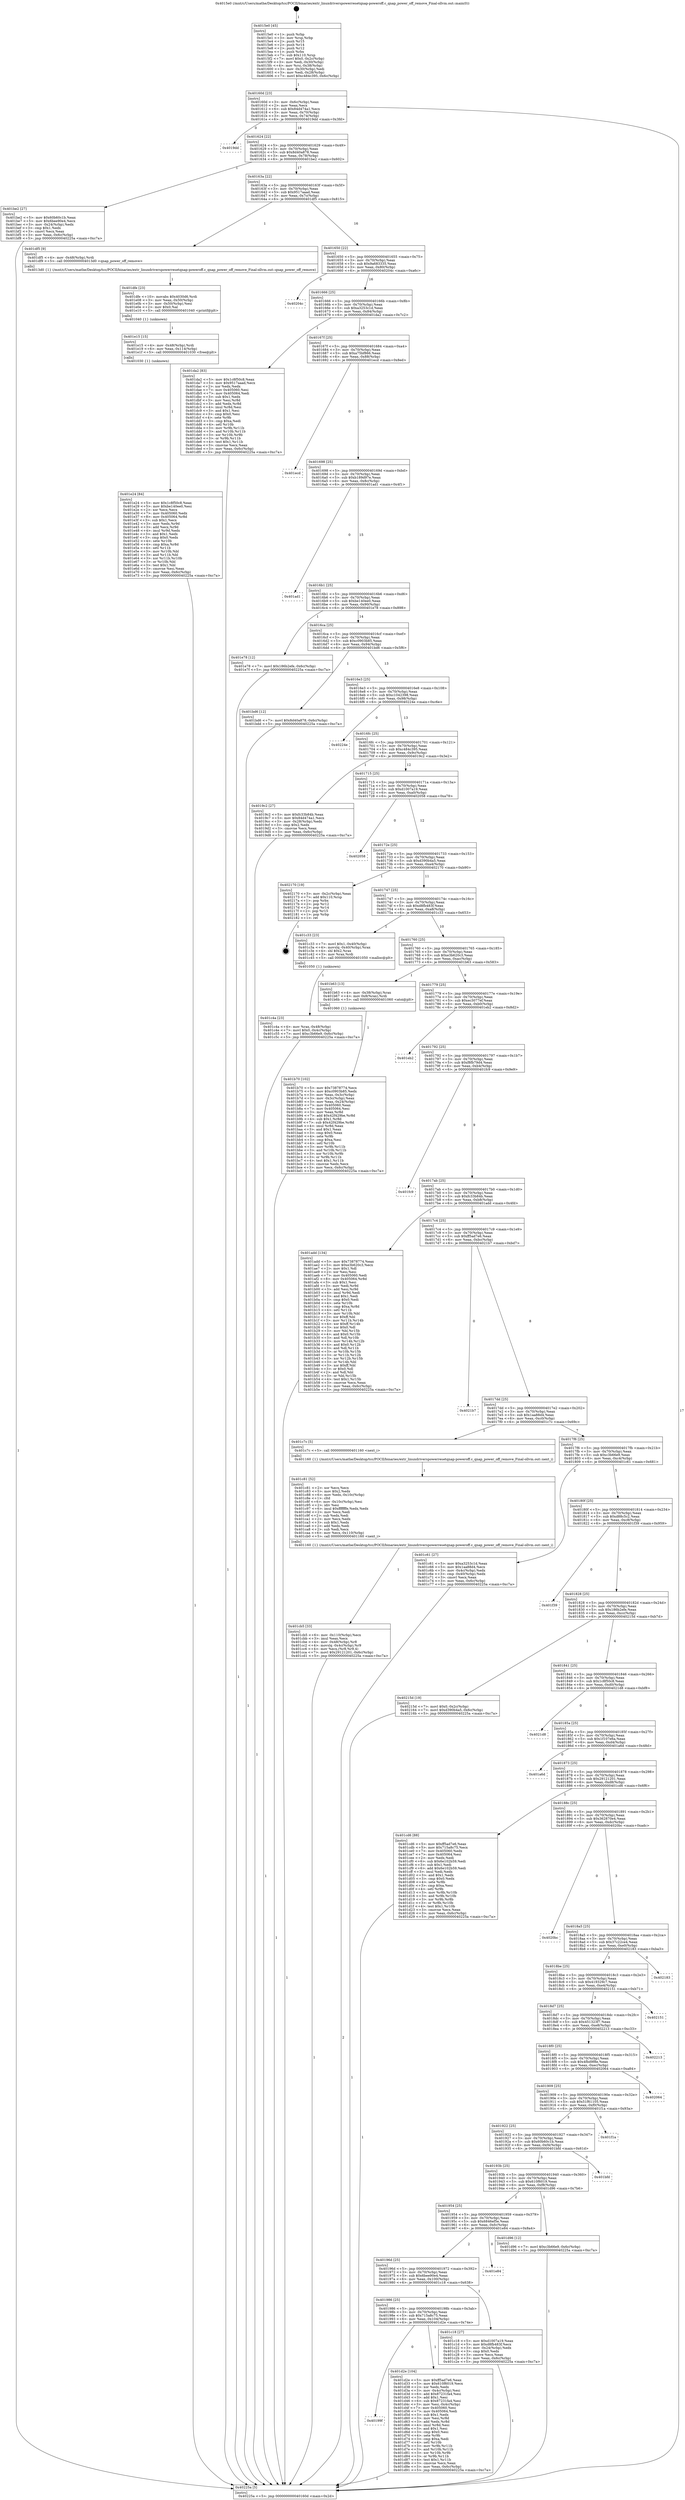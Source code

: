 digraph "0x4015e0" {
  label = "0x4015e0 (/mnt/c/Users/mathe/Desktop/tcc/POCII/binaries/extr_linuxdriverspowerresetqnap-poweroff.c_qnap_power_off_remove_Final-ollvm.out::main(0))"
  labelloc = "t"
  node[shape=record]

  Entry [label="",width=0.3,height=0.3,shape=circle,fillcolor=black,style=filled]
  "0x40160d" [label="{
     0x40160d [23]\l
     | [instrs]\l
     &nbsp;&nbsp;0x40160d \<+3\>: mov -0x6c(%rbp),%eax\l
     &nbsp;&nbsp;0x401610 \<+2\>: mov %eax,%ecx\l
     &nbsp;&nbsp;0x401612 \<+6\>: sub $0x84d474a1,%ecx\l
     &nbsp;&nbsp;0x401618 \<+3\>: mov %eax,-0x70(%rbp)\l
     &nbsp;&nbsp;0x40161b \<+3\>: mov %ecx,-0x74(%rbp)\l
     &nbsp;&nbsp;0x40161e \<+6\>: je 00000000004019dd \<main+0x3fd\>\l
  }"]
  "0x4019dd" [label="{
     0x4019dd\l
  }", style=dashed]
  "0x401624" [label="{
     0x401624 [22]\l
     | [instrs]\l
     &nbsp;&nbsp;0x401624 \<+5\>: jmp 0000000000401629 \<main+0x49\>\l
     &nbsp;&nbsp;0x401629 \<+3\>: mov -0x70(%rbp),%eax\l
     &nbsp;&nbsp;0x40162c \<+5\>: sub $0x8d40a878,%eax\l
     &nbsp;&nbsp;0x401631 \<+3\>: mov %eax,-0x78(%rbp)\l
     &nbsp;&nbsp;0x401634 \<+6\>: je 0000000000401be2 \<main+0x602\>\l
  }"]
  Exit [label="",width=0.3,height=0.3,shape=circle,fillcolor=black,style=filled,peripheries=2]
  "0x401be2" [label="{
     0x401be2 [27]\l
     | [instrs]\l
     &nbsp;&nbsp;0x401be2 \<+5\>: mov $0x60b60c1b,%eax\l
     &nbsp;&nbsp;0x401be7 \<+5\>: mov $0x6bee90e4,%ecx\l
     &nbsp;&nbsp;0x401bec \<+3\>: mov -0x24(%rbp),%edx\l
     &nbsp;&nbsp;0x401bef \<+3\>: cmp $0x1,%edx\l
     &nbsp;&nbsp;0x401bf2 \<+3\>: cmovl %ecx,%eax\l
     &nbsp;&nbsp;0x401bf5 \<+3\>: mov %eax,-0x6c(%rbp)\l
     &nbsp;&nbsp;0x401bf8 \<+5\>: jmp 000000000040225a \<main+0xc7a\>\l
  }"]
  "0x40163a" [label="{
     0x40163a [22]\l
     | [instrs]\l
     &nbsp;&nbsp;0x40163a \<+5\>: jmp 000000000040163f \<main+0x5f\>\l
     &nbsp;&nbsp;0x40163f \<+3\>: mov -0x70(%rbp),%eax\l
     &nbsp;&nbsp;0x401642 \<+5\>: sub $0x9517aaad,%eax\l
     &nbsp;&nbsp;0x401647 \<+3\>: mov %eax,-0x7c(%rbp)\l
     &nbsp;&nbsp;0x40164a \<+6\>: je 0000000000401df5 \<main+0x815\>\l
  }"]
  "0x401e24" [label="{
     0x401e24 [84]\l
     | [instrs]\l
     &nbsp;&nbsp;0x401e24 \<+5\>: mov $0x1c8f50c8,%eax\l
     &nbsp;&nbsp;0x401e29 \<+5\>: mov $0xbe140ee0,%esi\l
     &nbsp;&nbsp;0x401e2e \<+2\>: xor %ecx,%ecx\l
     &nbsp;&nbsp;0x401e30 \<+7\>: mov 0x405060,%edx\l
     &nbsp;&nbsp;0x401e37 \<+8\>: mov 0x405064,%r8d\l
     &nbsp;&nbsp;0x401e3f \<+3\>: sub $0x1,%ecx\l
     &nbsp;&nbsp;0x401e42 \<+3\>: mov %edx,%r9d\l
     &nbsp;&nbsp;0x401e45 \<+3\>: add %ecx,%r9d\l
     &nbsp;&nbsp;0x401e48 \<+4\>: imul %r9d,%edx\l
     &nbsp;&nbsp;0x401e4c \<+3\>: and $0x1,%edx\l
     &nbsp;&nbsp;0x401e4f \<+3\>: cmp $0x0,%edx\l
     &nbsp;&nbsp;0x401e52 \<+4\>: sete %r10b\l
     &nbsp;&nbsp;0x401e56 \<+4\>: cmp $0xa,%r8d\l
     &nbsp;&nbsp;0x401e5a \<+4\>: setl %r11b\l
     &nbsp;&nbsp;0x401e5e \<+3\>: mov %r10b,%bl\l
     &nbsp;&nbsp;0x401e61 \<+3\>: and %r11b,%bl\l
     &nbsp;&nbsp;0x401e64 \<+3\>: xor %r11b,%r10b\l
     &nbsp;&nbsp;0x401e67 \<+3\>: or %r10b,%bl\l
     &nbsp;&nbsp;0x401e6a \<+3\>: test $0x1,%bl\l
     &nbsp;&nbsp;0x401e6d \<+3\>: cmovne %esi,%eax\l
     &nbsp;&nbsp;0x401e70 \<+3\>: mov %eax,-0x6c(%rbp)\l
     &nbsp;&nbsp;0x401e73 \<+5\>: jmp 000000000040225a \<main+0xc7a\>\l
  }"]
  "0x401df5" [label="{
     0x401df5 [9]\l
     | [instrs]\l
     &nbsp;&nbsp;0x401df5 \<+4\>: mov -0x48(%rbp),%rdi\l
     &nbsp;&nbsp;0x401df9 \<+5\>: call 00000000004013d0 \<qnap_power_off_remove\>\l
     | [calls]\l
     &nbsp;&nbsp;0x4013d0 \{1\} (/mnt/c/Users/mathe/Desktop/tcc/POCII/binaries/extr_linuxdriverspowerresetqnap-poweroff.c_qnap_power_off_remove_Final-ollvm.out::qnap_power_off_remove)\l
  }"]
  "0x401650" [label="{
     0x401650 [22]\l
     | [instrs]\l
     &nbsp;&nbsp;0x401650 \<+5\>: jmp 0000000000401655 \<main+0x75\>\l
     &nbsp;&nbsp;0x401655 \<+3\>: mov -0x70(%rbp),%eax\l
     &nbsp;&nbsp;0x401658 \<+5\>: sub $0x9a683335,%eax\l
     &nbsp;&nbsp;0x40165d \<+3\>: mov %eax,-0x80(%rbp)\l
     &nbsp;&nbsp;0x401660 \<+6\>: je 000000000040204c \<main+0xa6c\>\l
  }"]
  "0x401e15" [label="{
     0x401e15 [15]\l
     | [instrs]\l
     &nbsp;&nbsp;0x401e15 \<+4\>: mov -0x48(%rbp),%rdi\l
     &nbsp;&nbsp;0x401e19 \<+6\>: mov %eax,-0x114(%rbp)\l
     &nbsp;&nbsp;0x401e1f \<+5\>: call 0000000000401030 \<free@plt\>\l
     | [calls]\l
     &nbsp;&nbsp;0x401030 \{1\} (unknown)\l
  }"]
  "0x40204c" [label="{
     0x40204c\l
  }", style=dashed]
  "0x401666" [label="{
     0x401666 [25]\l
     | [instrs]\l
     &nbsp;&nbsp;0x401666 \<+5\>: jmp 000000000040166b \<main+0x8b\>\l
     &nbsp;&nbsp;0x40166b \<+3\>: mov -0x70(%rbp),%eax\l
     &nbsp;&nbsp;0x40166e \<+5\>: sub $0xa3253c1d,%eax\l
     &nbsp;&nbsp;0x401673 \<+6\>: mov %eax,-0x84(%rbp)\l
     &nbsp;&nbsp;0x401679 \<+6\>: je 0000000000401da2 \<main+0x7c2\>\l
  }"]
  "0x401dfe" [label="{
     0x401dfe [23]\l
     | [instrs]\l
     &nbsp;&nbsp;0x401dfe \<+10\>: movabs $0x4030d6,%rdi\l
     &nbsp;&nbsp;0x401e08 \<+3\>: mov %eax,-0x50(%rbp)\l
     &nbsp;&nbsp;0x401e0b \<+3\>: mov -0x50(%rbp),%esi\l
     &nbsp;&nbsp;0x401e0e \<+2\>: mov $0x0,%al\l
     &nbsp;&nbsp;0x401e10 \<+5\>: call 0000000000401040 \<printf@plt\>\l
     | [calls]\l
     &nbsp;&nbsp;0x401040 \{1\} (unknown)\l
  }"]
  "0x401da2" [label="{
     0x401da2 [83]\l
     | [instrs]\l
     &nbsp;&nbsp;0x401da2 \<+5\>: mov $0x1c8f50c8,%eax\l
     &nbsp;&nbsp;0x401da7 \<+5\>: mov $0x9517aaad,%ecx\l
     &nbsp;&nbsp;0x401dac \<+2\>: xor %edx,%edx\l
     &nbsp;&nbsp;0x401dae \<+7\>: mov 0x405060,%esi\l
     &nbsp;&nbsp;0x401db5 \<+7\>: mov 0x405064,%edi\l
     &nbsp;&nbsp;0x401dbc \<+3\>: sub $0x1,%edx\l
     &nbsp;&nbsp;0x401dbf \<+3\>: mov %esi,%r8d\l
     &nbsp;&nbsp;0x401dc2 \<+3\>: add %edx,%r8d\l
     &nbsp;&nbsp;0x401dc5 \<+4\>: imul %r8d,%esi\l
     &nbsp;&nbsp;0x401dc9 \<+3\>: and $0x1,%esi\l
     &nbsp;&nbsp;0x401dcc \<+3\>: cmp $0x0,%esi\l
     &nbsp;&nbsp;0x401dcf \<+4\>: sete %r9b\l
     &nbsp;&nbsp;0x401dd3 \<+3\>: cmp $0xa,%edi\l
     &nbsp;&nbsp;0x401dd6 \<+4\>: setl %r10b\l
     &nbsp;&nbsp;0x401dda \<+3\>: mov %r9b,%r11b\l
     &nbsp;&nbsp;0x401ddd \<+3\>: and %r10b,%r11b\l
     &nbsp;&nbsp;0x401de0 \<+3\>: xor %r10b,%r9b\l
     &nbsp;&nbsp;0x401de3 \<+3\>: or %r9b,%r11b\l
     &nbsp;&nbsp;0x401de6 \<+4\>: test $0x1,%r11b\l
     &nbsp;&nbsp;0x401dea \<+3\>: cmovne %ecx,%eax\l
     &nbsp;&nbsp;0x401ded \<+3\>: mov %eax,-0x6c(%rbp)\l
     &nbsp;&nbsp;0x401df0 \<+5\>: jmp 000000000040225a \<main+0xc7a\>\l
  }"]
  "0x40167f" [label="{
     0x40167f [25]\l
     | [instrs]\l
     &nbsp;&nbsp;0x40167f \<+5\>: jmp 0000000000401684 \<main+0xa4\>\l
     &nbsp;&nbsp;0x401684 \<+3\>: mov -0x70(%rbp),%eax\l
     &nbsp;&nbsp;0x401687 \<+5\>: sub $0xa75bf866,%eax\l
     &nbsp;&nbsp;0x40168c \<+6\>: mov %eax,-0x88(%rbp)\l
     &nbsp;&nbsp;0x401692 \<+6\>: je 0000000000401ecd \<main+0x8ed\>\l
  }"]
  "0x40199f" [label="{
     0x40199f\l
  }", style=dashed]
  "0x401ecd" [label="{
     0x401ecd\l
  }", style=dashed]
  "0x401698" [label="{
     0x401698 [25]\l
     | [instrs]\l
     &nbsp;&nbsp;0x401698 \<+5\>: jmp 000000000040169d \<main+0xbd\>\l
     &nbsp;&nbsp;0x40169d \<+3\>: mov -0x70(%rbp),%eax\l
     &nbsp;&nbsp;0x4016a0 \<+5\>: sub $0xb189d97e,%eax\l
     &nbsp;&nbsp;0x4016a5 \<+6\>: mov %eax,-0x8c(%rbp)\l
     &nbsp;&nbsp;0x4016ab \<+6\>: je 0000000000401ad1 \<main+0x4f1\>\l
  }"]
  "0x401d2e" [label="{
     0x401d2e [104]\l
     | [instrs]\l
     &nbsp;&nbsp;0x401d2e \<+5\>: mov $0xff5ad7e6,%eax\l
     &nbsp;&nbsp;0x401d33 \<+5\>: mov $0x610f6019,%ecx\l
     &nbsp;&nbsp;0x401d38 \<+2\>: xor %edx,%edx\l
     &nbsp;&nbsp;0x401d3a \<+3\>: mov -0x4c(%rbp),%esi\l
     &nbsp;&nbsp;0x401d3d \<+6\>: add $0x87231fa4,%esi\l
     &nbsp;&nbsp;0x401d43 \<+3\>: add $0x1,%esi\l
     &nbsp;&nbsp;0x401d46 \<+6\>: sub $0x87231fa4,%esi\l
     &nbsp;&nbsp;0x401d4c \<+3\>: mov %esi,-0x4c(%rbp)\l
     &nbsp;&nbsp;0x401d4f \<+7\>: mov 0x405060,%esi\l
     &nbsp;&nbsp;0x401d56 \<+7\>: mov 0x405064,%edi\l
     &nbsp;&nbsp;0x401d5d \<+3\>: sub $0x1,%edx\l
     &nbsp;&nbsp;0x401d60 \<+3\>: mov %esi,%r8d\l
     &nbsp;&nbsp;0x401d63 \<+3\>: add %edx,%r8d\l
     &nbsp;&nbsp;0x401d66 \<+4\>: imul %r8d,%esi\l
     &nbsp;&nbsp;0x401d6a \<+3\>: and $0x1,%esi\l
     &nbsp;&nbsp;0x401d6d \<+3\>: cmp $0x0,%esi\l
     &nbsp;&nbsp;0x401d70 \<+4\>: sete %r9b\l
     &nbsp;&nbsp;0x401d74 \<+3\>: cmp $0xa,%edi\l
     &nbsp;&nbsp;0x401d77 \<+4\>: setl %r10b\l
     &nbsp;&nbsp;0x401d7b \<+3\>: mov %r9b,%r11b\l
     &nbsp;&nbsp;0x401d7e \<+3\>: and %r10b,%r11b\l
     &nbsp;&nbsp;0x401d81 \<+3\>: xor %r10b,%r9b\l
     &nbsp;&nbsp;0x401d84 \<+3\>: or %r9b,%r11b\l
     &nbsp;&nbsp;0x401d87 \<+4\>: test $0x1,%r11b\l
     &nbsp;&nbsp;0x401d8b \<+3\>: cmovne %ecx,%eax\l
     &nbsp;&nbsp;0x401d8e \<+3\>: mov %eax,-0x6c(%rbp)\l
     &nbsp;&nbsp;0x401d91 \<+5\>: jmp 000000000040225a \<main+0xc7a\>\l
  }"]
  "0x401ad1" [label="{
     0x401ad1\l
  }", style=dashed]
  "0x4016b1" [label="{
     0x4016b1 [25]\l
     | [instrs]\l
     &nbsp;&nbsp;0x4016b1 \<+5\>: jmp 00000000004016b6 \<main+0xd6\>\l
     &nbsp;&nbsp;0x4016b6 \<+3\>: mov -0x70(%rbp),%eax\l
     &nbsp;&nbsp;0x4016b9 \<+5\>: sub $0xbe140ee0,%eax\l
     &nbsp;&nbsp;0x4016be \<+6\>: mov %eax,-0x90(%rbp)\l
     &nbsp;&nbsp;0x4016c4 \<+6\>: je 0000000000401e78 \<main+0x898\>\l
  }"]
  "0x401cb5" [label="{
     0x401cb5 [33]\l
     | [instrs]\l
     &nbsp;&nbsp;0x401cb5 \<+6\>: mov -0x110(%rbp),%ecx\l
     &nbsp;&nbsp;0x401cbb \<+3\>: imul %eax,%ecx\l
     &nbsp;&nbsp;0x401cbe \<+4\>: mov -0x48(%rbp),%r8\l
     &nbsp;&nbsp;0x401cc2 \<+4\>: movslq -0x4c(%rbp),%r9\l
     &nbsp;&nbsp;0x401cc6 \<+4\>: mov %ecx,(%r8,%r9,4)\l
     &nbsp;&nbsp;0x401cca \<+7\>: movl $0x29121201,-0x6c(%rbp)\l
     &nbsp;&nbsp;0x401cd1 \<+5\>: jmp 000000000040225a \<main+0xc7a\>\l
  }"]
  "0x401e78" [label="{
     0x401e78 [12]\l
     | [instrs]\l
     &nbsp;&nbsp;0x401e78 \<+7\>: movl $0x186b2efe,-0x6c(%rbp)\l
     &nbsp;&nbsp;0x401e7f \<+5\>: jmp 000000000040225a \<main+0xc7a\>\l
  }"]
  "0x4016ca" [label="{
     0x4016ca [25]\l
     | [instrs]\l
     &nbsp;&nbsp;0x4016ca \<+5\>: jmp 00000000004016cf \<main+0xef\>\l
     &nbsp;&nbsp;0x4016cf \<+3\>: mov -0x70(%rbp),%eax\l
     &nbsp;&nbsp;0x4016d2 \<+5\>: sub $0xc0903b85,%eax\l
     &nbsp;&nbsp;0x4016d7 \<+6\>: mov %eax,-0x94(%rbp)\l
     &nbsp;&nbsp;0x4016dd \<+6\>: je 0000000000401bd6 \<main+0x5f6\>\l
  }"]
  "0x401c81" [label="{
     0x401c81 [52]\l
     | [instrs]\l
     &nbsp;&nbsp;0x401c81 \<+2\>: xor %ecx,%ecx\l
     &nbsp;&nbsp;0x401c83 \<+5\>: mov $0x2,%edx\l
     &nbsp;&nbsp;0x401c88 \<+6\>: mov %edx,-0x10c(%rbp)\l
     &nbsp;&nbsp;0x401c8e \<+1\>: cltd\l
     &nbsp;&nbsp;0x401c8f \<+6\>: mov -0x10c(%rbp),%esi\l
     &nbsp;&nbsp;0x401c95 \<+2\>: idiv %esi\l
     &nbsp;&nbsp;0x401c97 \<+6\>: imul $0xfffffffe,%edx,%edx\l
     &nbsp;&nbsp;0x401c9d \<+2\>: mov %ecx,%edi\l
     &nbsp;&nbsp;0x401c9f \<+2\>: sub %edx,%edi\l
     &nbsp;&nbsp;0x401ca1 \<+2\>: mov %ecx,%edx\l
     &nbsp;&nbsp;0x401ca3 \<+3\>: sub $0x1,%edx\l
     &nbsp;&nbsp;0x401ca6 \<+2\>: add %edx,%edi\l
     &nbsp;&nbsp;0x401ca8 \<+2\>: sub %edi,%ecx\l
     &nbsp;&nbsp;0x401caa \<+6\>: mov %ecx,-0x110(%rbp)\l
     &nbsp;&nbsp;0x401cb0 \<+5\>: call 0000000000401160 \<next_i\>\l
     | [calls]\l
     &nbsp;&nbsp;0x401160 \{1\} (/mnt/c/Users/mathe/Desktop/tcc/POCII/binaries/extr_linuxdriverspowerresetqnap-poweroff.c_qnap_power_off_remove_Final-ollvm.out::next_i)\l
  }"]
  "0x401bd6" [label="{
     0x401bd6 [12]\l
     | [instrs]\l
     &nbsp;&nbsp;0x401bd6 \<+7\>: movl $0x8d40a878,-0x6c(%rbp)\l
     &nbsp;&nbsp;0x401bdd \<+5\>: jmp 000000000040225a \<main+0xc7a\>\l
  }"]
  "0x4016e3" [label="{
     0x4016e3 [25]\l
     | [instrs]\l
     &nbsp;&nbsp;0x4016e3 \<+5\>: jmp 00000000004016e8 \<main+0x108\>\l
     &nbsp;&nbsp;0x4016e8 \<+3\>: mov -0x70(%rbp),%eax\l
     &nbsp;&nbsp;0x4016eb \<+5\>: sub $0xc1042398,%eax\l
     &nbsp;&nbsp;0x4016f0 \<+6\>: mov %eax,-0x98(%rbp)\l
     &nbsp;&nbsp;0x4016f6 \<+6\>: je 000000000040224e \<main+0xc6e\>\l
  }"]
  "0x401c4a" [label="{
     0x401c4a [23]\l
     | [instrs]\l
     &nbsp;&nbsp;0x401c4a \<+4\>: mov %rax,-0x48(%rbp)\l
     &nbsp;&nbsp;0x401c4e \<+7\>: movl $0x0,-0x4c(%rbp)\l
     &nbsp;&nbsp;0x401c55 \<+7\>: movl $0xc3b66e9,-0x6c(%rbp)\l
     &nbsp;&nbsp;0x401c5c \<+5\>: jmp 000000000040225a \<main+0xc7a\>\l
  }"]
  "0x40224e" [label="{
     0x40224e\l
  }", style=dashed]
  "0x4016fc" [label="{
     0x4016fc [25]\l
     | [instrs]\l
     &nbsp;&nbsp;0x4016fc \<+5\>: jmp 0000000000401701 \<main+0x121\>\l
     &nbsp;&nbsp;0x401701 \<+3\>: mov -0x70(%rbp),%eax\l
     &nbsp;&nbsp;0x401704 \<+5\>: sub $0xc484c395,%eax\l
     &nbsp;&nbsp;0x401709 \<+6\>: mov %eax,-0x9c(%rbp)\l
     &nbsp;&nbsp;0x40170f \<+6\>: je 00000000004019c2 \<main+0x3e2\>\l
  }"]
  "0x401986" [label="{
     0x401986 [25]\l
     | [instrs]\l
     &nbsp;&nbsp;0x401986 \<+5\>: jmp 000000000040198b \<main+0x3ab\>\l
     &nbsp;&nbsp;0x40198b \<+3\>: mov -0x70(%rbp),%eax\l
     &nbsp;&nbsp;0x40198e \<+5\>: sub $0x715a8c75,%eax\l
     &nbsp;&nbsp;0x401993 \<+6\>: mov %eax,-0x104(%rbp)\l
     &nbsp;&nbsp;0x401999 \<+6\>: je 0000000000401d2e \<main+0x74e\>\l
  }"]
  "0x4019c2" [label="{
     0x4019c2 [27]\l
     | [instrs]\l
     &nbsp;&nbsp;0x4019c2 \<+5\>: mov $0xfc33b84b,%eax\l
     &nbsp;&nbsp;0x4019c7 \<+5\>: mov $0x84d474a1,%ecx\l
     &nbsp;&nbsp;0x4019cc \<+3\>: mov -0x28(%rbp),%edx\l
     &nbsp;&nbsp;0x4019cf \<+3\>: cmp $0x2,%edx\l
     &nbsp;&nbsp;0x4019d2 \<+3\>: cmovne %ecx,%eax\l
     &nbsp;&nbsp;0x4019d5 \<+3\>: mov %eax,-0x6c(%rbp)\l
     &nbsp;&nbsp;0x4019d8 \<+5\>: jmp 000000000040225a \<main+0xc7a\>\l
  }"]
  "0x401715" [label="{
     0x401715 [25]\l
     | [instrs]\l
     &nbsp;&nbsp;0x401715 \<+5\>: jmp 000000000040171a \<main+0x13a\>\l
     &nbsp;&nbsp;0x40171a \<+3\>: mov -0x70(%rbp),%eax\l
     &nbsp;&nbsp;0x40171d \<+5\>: sub $0xd1007a19,%eax\l
     &nbsp;&nbsp;0x401722 \<+6\>: mov %eax,-0xa0(%rbp)\l
     &nbsp;&nbsp;0x401728 \<+6\>: je 0000000000402058 \<main+0xa78\>\l
  }"]
  "0x40225a" [label="{
     0x40225a [5]\l
     | [instrs]\l
     &nbsp;&nbsp;0x40225a \<+5\>: jmp 000000000040160d \<main+0x2d\>\l
  }"]
  "0x4015e0" [label="{
     0x4015e0 [45]\l
     | [instrs]\l
     &nbsp;&nbsp;0x4015e0 \<+1\>: push %rbp\l
     &nbsp;&nbsp;0x4015e1 \<+3\>: mov %rsp,%rbp\l
     &nbsp;&nbsp;0x4015e4 \<+2\>: push %r15\l
     &nbsp;&nbsp;0x4015e6 \<+2\>: push %r14\l
     &nbsp;&nbsp;0x4015e8 \<+2\>: push %r12\l
     &nbsp;&nbsp;0x4015ea \<+1\>: push %rbx\l
     &nbsp;&nbsp;0x4015eb \<+7\>: sub $0x110,%rsp\l
     &nbsp;&nbsp;0x4015f2 \<+7\>: movl $0x0,-0x2c(%rbp)\l
     &nbsp;&nbsp;0x4015f9 \<+3\>: mov %edi,-0x30(%rbp)\l
     &nbsp;&nbsp;0x4015fc \<+4\>: mov %rsi,-0x38(%rbp)\l
     &nbsp;&nbsp;0x401600 \<+3\>: mov -0x30(%rbp),%edi\l
     &nbsp;&nbsp;0x401603 \<+3\>: mov %edi,-0x28(%rbp)\l
     &nbsp;&nbsp;0x401606 \<+7\>: movl $0xc484c395,-0x6c(%rbp)\l
  }"]
  "0x401c18" [label="{
     0x401c18 [27]\l
     | [instrs]\l
     &nbsp;&nbsp;0x401c18 \<+5\>: mov $0xd1007a19,%eax\l
     &nbsp;&nbsp;0x401c1d \<+5\>: mov $0xd8fb483f,%ecx\l
     &nbsp;&nbsp;0x401c22 \<+3\>: mov -0x24(%rbp),%edx\l
     &nbsp;&nbsp;0x401c25 \<+3\>: cmp $0x0,%edx\l
     &nbsp;&nbsp;0x401c28 \<+3\>: cmove %ecx,%eax\l
     &nbsp;&nbsp;0x401c2b \<+3\>: mov %eax,-0x6c(%rbp)\l
     &nbsp;&nbsp;0x401c2e \<+5\>: jmp 000000000040225a \<main+0xc7a\>\l
  }"]
  "0x402058" [label="{
     0x402058\l
  }", style=dashed]
  "0x40172e" [label="{
     0x40172e [25]\l
     | [instrs]\l
     &nbsp;&nbsp;0x40172e \<+5\>: jmp 0000000000401733 \<main+0x153\>\l
     &nbsp;&nbsp;0x401733 \<+3\>: mov -0x70(%rbp),%eax\l
     &nbsp;&nbsp;0x401736 \<+5\>: sub $0xd390b4a5,%eax\l
     &nbsp;&nbsp;0x40173b \<+6\>: mov %eax,-0xa4(%rbp)\l
     &nbsp;&nbsp;0x401741 \<+6\>: je 0000000000402170 \<main+0xb90\>\l
  }"]
  "0x40196d" [label="{
     0x40196d [25]\l
     | [instrs]\l
     &nbsp;&nbsp;0x40196d \<+5\>: jmp 0000000000401972 \<main+0x392\>\l
     &nbsp;&nbsp;0x401972 \<+3\>: mov -0x70(%rbp),%eax\l
     &nbsp;&nbsp;0x401975 \<+5\>: sub $0x6bee90e4,%eax\l
     &nbsp;&nbsp;0x40197a \<+6\>: mov %eax,-0x100(%rbp)\l
     &nbsp;&nbsp;0x401980 \<+6\>: je 0000000000401c18 \<main+0x638\>\l
  }"]
  "0x402170" [label="{
     0x402170 [19]\l
     | [instrs]\l
     &nbsp;&nbsp;0x402170 \<+3\>: mov -0x2c(%rbp),%eax\l
     &nbsp;&nbsp;0x402173 \<+7\>: add $0x110,%rsp\l
     &nbsp;&nbsp;0x40217a \<+1\>: pop %rbx\l
     &nbsp;&nbsp;0x40217b \<+2\>: pop %r12\l
     &nbsp;&nbsp;0x40217d \<+2\>: pop %r14\l
     &nbsp;&nbsp;0x40217f \<+2\>: pop %r15\l
     &nbsp;&nbsp;0x402181 \<+1\>: pop %rbp\l
     &nbsp;&nbsp;0x402182 \<+1\>: ret\l
  }"]
  "0x401747" [label="{
     0x401747 [25]\l
     | [instrs]\l
     &nbsp;&nbsp;0x401747 \<+5\>: jmp 000000000040174c \<main+0x16c\>\l
     &nbsp;&nbsp;0x40174c \<+3\>: mov -0x70(%rbp),%eax\l
     &nbsp;&nbsp;0x40174f \<+5\>: sub $0xd8fb483f,%eax\l
     &nbsp;&nbsp;0x401754 \<+6\>: mov %eax,-0xa8(%rbp)\l
     &nbsp;&nbsp;0x40175a \<+6\>: je 0000000000401c33 \<main+0x653\>\l
  }"]
  "0x401e84" [label="{
     0x401e84\l
  }", style=dashed]
  "0x401c33" [label="{
     0x401c33 [23]\l
     | [instrs]\l
     &nbsp;&nbsp;0x401c33 \<+7\>: movl $0x1,-0x40(%rbp)\l
     &nbsp;&nbsp;0x401c3a \<+4\>: movslq -0x40(%rbp),%rax\l
     &nbsp;&nbsp;0x401c3e \<+4\>: shl $0x2,%rax\l
     &nbsp;&nbsp;0x401c42 \<+3\>: mov %rax,%rdi\l
     &nbsp;&nbsp;0x401c45 \<+5\>: call 0000000000401050 \<malloc@plt\>\l
     | [calls]\l
     &nbsp;&nbsp;0x401050 \{1\} (unknown)\l
  }"]
  "0x401760" [label="{
     0x401760 [25]\l
     | [instrs]\l
     &nbsp;&nbsp;0x401760 \<+5\>: jmp 0000000000401765 \<main+0x185\>\l
     &nbsp;&nbsp;0x401765 \<+3\>: mov -0x70(%rbp),%eax\l
     &nbsp;&nbsp;0x401768 \<+5\>: sub $0xe3b620c3,%eax\l
     &nbsp;&nbsp;0x40176d \<+6\>: mov %eax,-0xac(%rbp)\l
     &nbsp;&nbsp;0x401773 \<+6\>: je 0000000000401b63 \<main+0x583\>\l
  }"]
  "0x401954" [label="{
     0x401954 [25]\l
     | [instrs]\l
     &nbsp;&nbsp;0x401954 \<+5\>: jmp 0000000000401959 \<main+0x379\>\l
     &nbsp;&nbsp;0x401959 \<+3\>: mov -0x70(%rbp),%eax\l
     &nbsp;&nbsp;0x40195c \<+5\>: sub $0x6846ef5e,%eax\l
     &nbsp;&nbsp;0x401961 \<+6\>: mov %eax,-0xfc(%rbp)\l
     &nbsp;&nbsp;0x401967 \<+6\>: je 0000000000401e84 \<main+0x8a4\>\l
  }"]
  "0x401b63" [label="{
     0x401b63 [13]\l
     | [instrs]\l
     &nbsp;&nbsp;0x401b63 \<+4\>: mov -0x38(%rbp),%rax\l
     &nbsp;&nbsp;0x401b67 \<+4\>: mov 0x8(%rax),%rdi\l
     &nbsp;&nbsp;0x401b6b \<+5\>: call 0000000000401060 \<atoi@plt\>\l
     | [calls]\l
     &nbsp;&nbsp;0x401060 \{1\} (unknown)\l
  }"]
  "0x401779" [label="{
     0x401779 [25]\l
     | [instrs]\l
     &nbsp;&nbsp;0x401779 \<+5\>: jmp 000000000040177e \<main+0x19e\>\l
     &nbsp;&nbsp;0x40177e \<+3\>: mov -0x70(%rbp),%eax\l
     &nbsp;&nbsp;0x401781 \<+5\>: sub $0xec3077ef,%eax\l
     &nbsp;&nbsp;0x401786 \<+6\>: mov %eax,-0xb0(%rbp)\l
     &nbsp;&nbsp;0x40178c \<+6\>: je 0000000000401eb2 \<main+0x8d2\>\l
  }"]
  "0x401d96" [label="{
     0x401d96 [12]\l
     | [instrs]\l
     &nbsp;&nbsp;0x401d96 \<+7\>: movl $0xc3b66e9,-0x6c(%rbp)\l
     &nbsp;&nbsp;0x401d9d \<+5\>: jmp 000000000040225a \<main+0xc7a\>\l
  }"]
  "0x401eb2" [label="{
     0x401eb2\l
  }", style=dashed]
  "0x401792" [label="{
     0x401792 [25]\l
     | [instrs]\l
     &nbsp;&nbsp;0x401792 \<+5\>: jmp 0000000000401797 \<main+0x1b7\>\l
     &nbsp;&nbsp;0x401797 \<+3\>: mov -0x70(%rbp),%eax\l
     &nbsp;&nbsp;0x40179a \<+5\>: sub $0xf8fb79d4,%eax\l
     &nbsp;&nbsp;0x40179f \<+6\>: mov %eax,-0xb4(%rbp)\l
     &nbsp;&nbsp;0x4017a5 \<+6\>: je 0000000000401fc9 \<main+0x9e9\>\l
  }"]
  "0x40193b" [label="{
     0x40193b [25]\l
     | [instrs]\l
     &nbsp;&nbsp;0x40193b \<+5\>: jmp 0000000000401940 \<main+0x360\>\l
     &nbsp;&nbsp;0x401940 \<+3\>: mov -0x70(%rbp),%eax\l
     &nbsp;&nbsp;0x401943 \<+5\>: sub $0x610f6019,%eax\l
     &nbsp;&nbsp;0x401948 \<+6\>: mov %eax,-0xf8(%rbp)\l
     &nbsp;&nbsp;0x40194e \<+6\>: je 0000000000401d96 \<main+0x7b6\>\l
  }"]
  "0x401fc9" [label="{
     0x401fc9\l
  }", style=dashed]
  "0x4017ab" [label="{
     0x4017ab [25]\l
     | [instrs]\l
     &nbsp;&nbsp;0x4017ab \<+5\>: jmp 00000000004017b0 \<main+0x1d0\>\l
     &nbsp;&nbsp;0x4017b0 \<+3\>: mov -0x70(%rbp),%eax\l
     &nbsp;&nbsp;0x4017b3 \<+5\>: sub $0xfc33b84b,%eax\l
     &nbsp;&nbsp;0x4017b8 \<+6\>: mov %eax,-0xb8(%rbp)\l
     &nbsp;&nbsp;0x4017be \<+6\>: je 0000000000401add \<main+0x4fd\>\l
  }"]
  "0x401bfd" [label="{
     0x401bfd\l
  }", style=dashed]
  "0x401add" [label="{
     0x401add [134]\l
     | [instrs]\l
     &nbsp;&nbsp;0x401add \<+5\>: mov $0x73878774,%eax\l
     &nbsp;&nbsp;0x401ae2 \<+5\>: mov $0xe3b620c3,%ecx\l
     &nbsp;&nbsp;0x401ae7 \<+2\>: mov $0x1,%dl\l
     &nbsp;&nbsp;0x401ae9 \<+2\>: xor %esi,%esi\l
     &nbsp;&nbsp;0x401aeb \<+7\>: mov 0x405060,%edi\l
     &nbsp;&nbsp;0x401af2 \<+8\>: mov 0x405064,%r8d\l
     &nbsp;&nbsp;0x401afa \<+3\>: sub $0x1,%esi\l
     &nbsp;&nbsp;0x401afd \<+3\>: mov %edi,%r9d\l
     &nbsp;&nbsp;0x401b00 \<+3\>: add %esi,%r9d\l
     &nbsp;&nbsp;0x401b03 \<+4\>: imul %r9d,%edi\l
     &nbsp;&nbsp;0x401b07 \<+3\>: and $0x1,%edi\l
     &nbsp;&nbsp;0x401b0a \<+3\>: cmp $0x0,%edi\l
     &nbsp;&nbsp;0x401b0d \<+4\>: sete %r10b\l
     &nbsp;&nbsp;0x401b11 \<+4\>: cmp $0xa,%r8d\l
     &nbsp;&nbsp;0x401b15 \<+4\>: setl %r11b\l
     &nbsp;&nbsp;0x401b19 \<+3\>: mov %r10b,%bl\l
     &nbsp;&nbsp;0x401b1c \<+3\>: xor $0xff,%bl\l
     &nbsp;&nbsp;0x401b1f \<+3\>: mov %r11b,%r14b\l
     &nbsp;&nbsp;0x401b22 \<+4\>: xor $0xff,%r14b\l
     &nbsp;&nbsp;0x401b26 \<+3\>: xor $0x0,%dl\l
     &nbsp;&nbsp;0x401b29 \<+3\>: mov %bl,%r15b\l
     &nbsp;&nbsp;0x401b2c \<+4\>: and $0x0,%r15b\l
     &nbsp;&nbsp;0x401b30 \<+3\>: and %dl,%r10b\l
     &nbsp;&nbsp;0x401b33 \<+3\>: mov %r14b,%r12b\l
     &nbsp;&nbsp;0x401b36 \<+4\>: and $0x0,%r12b\l
     &nbsp;&nbsp;0x401b3a \<+3\>: and %dl,%r11b\l
     &nbsp;&nbsp;0x401b3d \<+3\>: or %r10b,%r15b\l
     &nbsp;&nbsp;0x401b40 \<+3\>: or %r11b,%r12b\l
     &nbsp;&nbsp;0x401b43 \<+3\>: xor %r12b,%r15b\l
     &nbsp;&nbsp;0x401b46 \<+3\>: or %r14b,%bl\l
     &nbsp;&nbsp;0x401b49 \<+3\>: xor $0xff,%bl\l
     &nbsp;&nbsp;0x401b4c \<+3\>: or $0x0,%dl\l
     &nbsp;&nbsp;0x401b4f \<+2\>: and %dl,%bl\l
     &nbsp;&nbsp;0x401b51 \<+3\>: or %bl,%r15b\l
     &nbsp;&nbsp;0x401b54 \<+4\>: test $0x1,%r15b\l
     &nbsp;&nbsp;0x401b58 \<+3\>: cmovne %ecx,%eax\l
     &nbsp;&nbsp;0x401b5b \<+3\>: mov %eax,-0x6c(%rbp)\l
     &nbsp;&nbsp;0x401b5e \<+5\>: jmp 000000000040225a \<main+0xc7a\>\l
  }"]
  "0x4017c4" [label="{
     0x4017c4 [25]\l
     | [instrs]\l
     &nbsp;&nbsp;0x4017c4 \<+5\>: jmp 00000000004017c9 \<main+0x1e9\>\l
     &nbsp;&nbsp;0x4017c9 \<+3\>: mov -0x70(%rbp),%eax\l
     &nbsp;&nbsp;0x4017cc \<+5\>: sub $0xff5ad7e6,%eax\l
     &nbsp;&nbsp;0x4017d1 \<+6\>: mov %eax,-0xbc(%rbp)\l
     &nbsp;&nbsp;0x4017d7 \<+6\>: je 00000000004021b7 \<main+0xbd7\>\l
  }"]
  "0x401b70" [label="{
     0x401b70 [102]\l
     | [instrs]\l
     &nbsp;&nbsp;0x401b70 \<+5\>: mov $0x73878774,%ecx\l
     &nbsp;&nbsp;0x401b75 \<+5\>: mov $0xc0903b85,%edx\l
     &nbsp;&nbsp;0x401b7a \<+3\>: mov %eax,-0x3c(%rbp)\l
     &nbsp;&nbsp;0x401b7d \<+3\>: mov -0x3c(%rbp),%eax\l
     &nbsp;&nbsp;0x401b80 \<+3\>: mov %eax,-0x24(%rbp)\l
     &nbsp;&nbsp;0x401b83 \<+7\>: mov 0x405060,%eax\l
     &nbsp;&nbsp;0x401b8a \<+7\>: mov 0x405064,%esi\l
     &nbsp;&nbsp;0x401b91 \<+3\>: mov %eax,%r8d\l
     &nbsp;&nbsp;0x401b94 \<+7\>: add $0x42f429be,%r8d\l
     &nbsp;&nbsp;0x401b9b \<+4\>: sub $0x1,%r8d\l
     &nbsp;&nbsp;0x401b9f \<+7\>: sub $0x42f429be,%r8d\l
     &nbsp;&nbsp;0x401ba6 \<+4\>: imul %r8d,%eax\l
     &nbsp;&nbsp;0x401baa \<+3\>: and $0x1,%eax\l
     &nbsp;&nbsp;0x401bad \<+3\>: cmp $0x0,%eax\l
     &nbsp;&nbsp;0x401bb0 \<+4\>: sete %r9b\l
     &nbsp;&nbsp;0x401bb4 \<+3\>: cmp $0xa,%esi\l
     &nbsp;&nbsp;0x401bb7 \<+4\>: setl %r10b\l
     &nbsp;&nbsp;0x401bbb \<+3\>: mov %r9b,%r11b\l
     &nbsp;&nbsp;0x401bbe \<+3\>: and %r10b,%r11b\l
     &nbsp;&nbsp;0x401bc1 \<+3\>: xor %r10b,%r9b\l
     &nbsp;&nbsp;0x401bc4 \<+3\>: or %r9b,%r11b\l
     &nbsp;&nbsp;0x401bc7 \<+4\>: test $0x1,%r11b\l
     &nbsp;&nbsp;0x401bcb \<+3\>: cmovne %edx,%ecx\l
     &nbsp;&nbsp;0x401bce \<+3\>: mov %ecx,-0x6c(%rbp)\l
     &nbsp;&nbsp;0x401bd1 \<+5\>: jmp 000000000040225a \<main+0xc7a\>\l
  }"]
  "0x401922" [label="{
     0x401922 [25]\l
     | [instrs]\l
     &nbsp;&nbsp;0x401922 \<+5\>: jmp 0000000000401927 \<main+0x347\>\l
     &nbsp;&nbsp;0x401927 \<+3\>: mov -0x70(%rbp),%eax\l
     &nbsp;&nbsp;0x40192a \<+5\>: sub $0x60b60c1b,%eax\l
     &nbsp;&nbsp;0x40192f \<+6\>: mov %eax,-0xf4(%rbp)\l
     &nbsp;&nbsp;0x401935 \<+6\>: je 0000000000401bfd \<main+0x61d\>\l
  }"]
  "0x4021b7" [label="{
     0x4021b7\l
  }", style=dashed]
  "0x4017dd" [label="{
     0x4017dd [25]\l
     | [instrs]\l
     &nbsp;&nbsp;0x4017dd \<+5\>: jmp 00000000004017e2 \<main+0x202\>\l
     &nbsp;&nbsp;0x4017e2 \<+3\>: mov -0x70(%rbp),%eax\l
     &nbsp;&nbsp;0x4017e5 \<+5\>: sub $0x1aa88d4,%eax\l
     &nbsp;&nbsp;0x4017ea \<+6\>: mov %eax,-0xc0(%rbp)\l
     &nbsp;&nbsp;0x4017f0 \<+6\>: je 0000000000401c7c \<main+0x69c\>\l
  }"]
  "0x401f1a" [label="{
     0x401f1a\l
  }", style=dashed]
  "0x401c7c" [label="{
     0x401c7c [5]\l
     | [instrs]\l
     &nbsp;&nbsp;0x401c7c \<+5\>: call 0000000000401160 \<next_i\>\l
     | [calls]\l
     &nbsp;&nbsp;0x401160 \{1\} (/mnt/c/Users/mathe/Desktop/tcc/POCII/binaries/extr_linuxdriverspowerresetqnap-poweroff.c_qnap_power_off_remove_Final-ollvm.out::next_i)\l
  }"]
  "0x4017f6" [label="{
     0x4017f6 [25]\l
     | [instrs]\l
     &nbsp;&nbsp;0x4017f6 \<+5\>: jmp 00000000004017fb \<main+0x21b\>\l
     &nbsp;&nbsp;0x4017fb \<+3\>: mov -0x70(%rbp),%eax\l
     &nbsp;&nbsp;0x4017fe \<+5\>: sub $0xc3b66e9,%eax\l
     &nbsp;&nbsp;0x401803 \<+6\>: mov %eax,-0xc4(%rbp)\l
     &nbsp;&nbsp;0x401809 \<+6\>: je 0000000000401c61 \<main+0x681\>\l
  }"]
  "0x401909" [label="{
     0x401909 [25]\l
     | [instrs]\l
     &nbsp;&nbsp;0x401909 \<+5\>: jmp 000000000040190e \<main+0x32e\>\l
     &nbsp;&nbsp;0x40190e \<+3\>: mov -0x70(%rbp),%eax\l
     &nbsp;&nbsp;0x401911 \<+5\>: sub $0x51f61105,%eax\l
     &nbsp;&nbsp;0x401916 \<+6\>: mov %eax,-0xf0(%rbp)\l
     &nbsp;&nbsp;0x40191c \<+6\>: je 0000000000401f1a \<main+0x93a\>\l
  }"]
  "0x401c61" [label="{
     0x401c61 [27]\l
     | [instrs]\l
     &nbsp;&nbsp;0x401c61 \<+5\>: mov $0xa3253c1d,%eax\l
     &nbsp;&nbsp;0x401c66 \<+5\>: mov $0x1aa88d4,%ecx\l
     &nbsp;&nbsp;0x401c6b \<+3\>: mov -0x4c(%rbp),%edx\l
     &nbsp;&nbsp;0x401c6e \<+3\>: cmp -0x40(%rbp),%edx\l
     &nbsp;&nbsp;0x401c71 \<+3\>: cmovl %ecx,%eax\l
     &nbsp;&nbsp;0x401c74 \<+3\>: mov %eax,-0x6c(%rbp)\l
     &nbsp;&nbsp;0x401c77 \<+5\>: jmp 000000000040225a \<main+0xc7a\>\l
  }"]
  "0x40180f" [label="{
     0x40180f [25]\l
     | [instrs]\l
     &nbsp;&nbsp;0x40180f \<+5\>: jmp 0000000000401814 \<main+0x234\>\l
     &nbsp;&nbsp;0x401814 \<+3\>: mov -0x70(%rbp),%eax\l
     &nbsp;&nbsp;0x401817 \<+5\>: sub $0xd88c5c2,%eax\l
     &nbsp;&nbsp;0x40181c \<+6\>: mov %eax,-0xc8(%rbp)\l
     &nbsp;&nbsp;0x401822 \<+6\>: je 0000000000401f39 \<main+0x959\>\l
  }"]
  "0x402064" [label="{
     0x402064\l
  }", style=dashed]
  "0x401f39" [label="{
     0x401f39\l
  }", style=dashed]
  "0x401828" [label="{
     0x401828 [25]\l
     | [instrs]\l
     &nbsp;&nbsp;0x401828 \<+5\>: jmp 000000000040182d \<main+0x24d\>\l
     &nbsp;&nbsp;0x40182d \<+3\>: mov -0x70(%rbp),%eax\l
     &nbsp;&nbsp;0x401830 \<+5\>: sub $0x186b2efe,%eax\l
     &nbsp;&nbsp;0x401835 \<+6\>: mov %eax,-0xcc(%rbp)\l
     &nbsp;&nbsp;0x40183b \<+6\>: je 000000000040215d \<main+0xb7d\>\l
  }"]
  "0x4018f0" [label="{
     0x4018f0 [25]\l
     | [instrs]\l
     &nbsp;&nbsp;0x4018f0 \<+5\>: jmp 00000000004018f5 \<main+0x315\>\l
     &nbsp;&nbsp;0x4018f5 \<+3\>: mov -0x70(%rbp),%eax\l
     &nbsp;&nbsp;0x4018f8 \<+5\>: sub $0x4fbd9f8e,%eax\l
     &nbsp;&nbsp;0x4018fd \<+6\>: mov %eax,-0xec(%rbp)\l
     &nbsp;&nbsp;0x401903 \<+6\>: je 0000000000402064 \<main+0xa84\>\l
  }"]
  "0x40215d" [label="{
     0x40215d [19]\l
     | [instrs]\l
     &nbsp;&nbsp;0x40215d \<+7\>: movl $0x0,-0x2c(%rbp)\l
     &nbsp;&nbsp;0x402164 \<+7\>: movl $0xd390b4a5,-0x6c(%rbp)\l
     &nbsp;&nbsp;0x40216b \<+5\>: jmp 000000000040225a \<main+0xc7a\>\l
  }"]
  "0x401841" [label="{
     0x401841 [25]\l
     | [instrs]\l
     &nbsp;&nbsp;0x401841 \<+5\>: jmp 0000000000401846 \<main+0x266\>\l
     &nbsp;&nbsp;0x401846 \<+3\>: mov -0x70(%rbp),%eax\l
     &nbsp;&nbsp;0x401849 \<+5\>: sub $0x1c8f50c8,%eax\l
     &nbsp;&nbsp;0x40184e \<+6\>: mov %eax,-0xd0(%rbp)\l
     &nbsp;&nbsp;0x401854 \<+6\>: je 00000000004021d8 \<main+0xbf8\>\l
  }"]
  "0x402213" [label="{
     0x402213\l
  }", style=dashed]
  "0x4021d8" [label="{
     0x4021d8\l
  }", style=dashed]
  "0x40185a" [label="{
     0x40185a [25]\l
     | [instrs]\l
     &nbsp;&nbsp;0x40185a \<+5\>: jmp 000000000040185f \<main+0x27f\>\l
     &nbsp;&nbsp;0x40185f \<+3\>: mov -0x70(%rbp),%eax\l
     &nbsp;&nbsp;0x401862 \<+5\>: sub $0x1f107e6a,%eax\l
     &nbsp;&nbsp;0x401867 \<+6\>: mov %eax,-0xd4(%rbp)\l
     &nbsp;&nbsp;0x40186d \<+6\>: je 0000000000401a6d \<main+0x48d\>\l
  }"]
  "0x4018d7" [label="{
     0x4018d7 [25]\l
     | [instrs]\l
     &nbsp;&nbsp;0x4018d7 \<+5\>: jmp 00000000004018dc \<main+0x2fc\>\l
     &nbsp;&nbsp;0x4018dc \<+3\>: mov -0x70(%rbp),%eax\l
     &nbsp;&nbsp;0x4018df \<+5\>: sub $0x451323f7,%eax\l
     &nbsp;&nbsp;0x4018e4 \<+6\>: mov %eax,-0xe8(%rbp)\l
     &nbsp;&nbsp;0x4018ea \<+6\>: je 0000000000402213 \<main+0xc33\>\l
  }"]
  "0x401a6d" [label="{
     0x401a6d\l
  }", style=dashed]
  "0x401873" [label="{
     0x401873 [25]\l
     | [instrs]\l
     &nbsp;&nbsp;0x401873 \<+5\>: jmp 0000000000401878 \<main+0x298\>\l
     &nbsp;&nbsp;0x401878 \<+3\>: mov -0x70(%rbp),%eax\l
     &nbsp;&nbsp;0x40187b \<+5\>: sub $0x29121201,%eax\l
     &nbsp;&nbsp;0x401880 \<+6\>: mov %eax,-0xd8(%rbp)\l
     &nbsp;&nbsp;0x401886 \<+6\>: je 0000000000401cd6 \<main+0x6f6\>\l
  }"]
  "0x402151" [label="{
     0x402151\l
  }", style=dashed]
  "0x401cd6" [label="{
     0x401cd6 [88]\l
     | [instrs]\l
     &nbsp;&nbsp;0x401cd6 \<+5\>: mov $0xff5ad7e6,%eax\l
     &nbsp;&nbsp;0x401cdb \<+5\>: mov $0x715a8c75,%ecx\l
     &nbsp;&nbsp;0x401ce0 \<+7\>: mov 0x405060,%edx\l
     &nbsp;&nbsp;0x401ce7 \<+7\>: mov 0x405064,%esi\l
     &nbsp;&nbsp;0x401cee \<+2\>: mov %edx,%edi\l
     &nbsp;&nbsp;0x401cf0 \<+6\>: sub $0x6e102b59,%edi\l
     &nbsp;&nbsp;0x401cf6 \<+3\>: sub $0x1,%edi\l
     &nbsp;&nbsp;0x401cf9 \<+6\>: add $0x6e102b59,%edi\l
     &nbsp;&nbsp;0x401cff \<+3\>: imul %edi,%edx\l
     &nbsp;&nbsp;0x401d02 \<+3\>: and $0x1,%edx\l
     &nbsp;&nbsp;0x401d05 \<+3\>: cmp $0x0,%edx\l
     &nbsp;&nbsp;0x401d08 \<+4\>: sete %r8b\l
     &nbsp;&nbsp;0x401d0c \<+3\>: cmp $0xa,%esi\l
     &nbsp;&nbsp;0x401d0f \<+4\>: setl %r9b\l
     &nbsp;&nbsp;0x401d13 \<+3\>: mov %r8b,%r10b\l
     &nbsp;&nbsp;0x401d16 \<+3\>: and %r9b,%r10b\l
     &nbsp;&nbsp;0x401d19 \<+3\>: xor %r9b,%r8b\l
     &nbsp;&nbsp;0x401d1c \<+3\>: or %r8b,%r10b\l
     &nbsp;&nbsp;0x401d1f \<+4\>: test $0x1,%r10b\l
     &nbsp;&nbsp;0x401d23 \<+3\>: cmovne %ecx,%eax\l
     &nbsp;&nbsp;0x401d26 \<+3\>: mov %eax,-0x6c(%rbp)\l
     &nbsp;&nbsp;0x401d29 \<+5\>: jmp 000000000040225a \<main+0xc7a\>\l
  }"]
  "0x40188c" [label="{
     0x40188c [25]\l
     | [instrs]\l
     &nbsp;&nbsp;0x40188c \<+5\>: jmp 0000000000401891 \<main+0x2b1\>\l
     &nbsp;&nbsp;0x401891 \<+3\>: mov -0x70(%rbp),%eax\l
     &nbsp;&nbsp;0x401894 \<+5\>: sub $0x362870e4,%eax\l
     &nbsp;&nbsp;0x401899 \<+6\>: mov %eax,-0xdc(%rbp)\l
     &nbsp;&nbsp;0x40189f \<+6\>: je 00000000004020bc \<main+0xadc\>\l
  }"]
  "0x4018be" [label="{
     0x4018be [25]\l
     | [instrs]\l
     &nbsp;&nbsp;0x4018be \<+5\>: jmp 00000000004018c3 \<main+0x2e3\>\l
     &nbsp;&nbsp;0x4018c3 \<+3\>: mov -0x70(%rbp),%eax\l
     &nbsp;&nbsp;0x4018c6 \<+5\>: sub $0x419329c7,%eax\l
     &nbsp;&nbsp;0x4018cb \<+6\>: mov %eax,-0xe4(%rbp)\l
     &nbsp;&nbsp;0x4018d1 \<+6\>: je 0000000000402151 \<main+0xb71\>\l
  }"]
  "0x4020bc" [label="{
     0x4020bc\l
  }", style=dashed]
  "0x4018a5" [label="{
     0x4018a5 [25]\l
     | [instrs]\l
     &nbsp;&nbsp;0x4018a5 \<+5\>: jmp 00000000004018aa \<main+0x2ca\>\l
     &nbsp;&nbsp;0x4018aa \<+3\>: mov -0x70(%rbp),%eax\l
     &nbsp;&nbsp;0x4018ad \<+5\>: sub $0x37c22ce4,%eax\l
     &nbsp;&nbsp;0x4018b2 \<+6\>: mov %eax,-0xe0(%rbp)\l
     &nbsp;&nbsp;0x4018b8 \<+6\>: je 0000000000402183 \<main+0xba3\>\l
  }"]
  "0x402183" [label="{
     0x402183\l
  }", style=dashed]
  Entry -> "0x4015e0" [label=" 1"]
  "0x40160d" -> "0x4019dd" [label=" 0"]
  "0x40160d" -> "0x401624" [label=" 18"]
  "0x402170" -> Exit [label=" 1"]
  "0x401624" -> "0x401be2" [label=" 1"]
  "0x401624" -> "0x40163a" [label=" 17"]
  "0x40215d" -> "0x40225a" [label=" 1"]
  "0x40163a" -> "0x401df5" [label=" 1"]
  "0x40163a" -> "0x401650" [label=" 16"]
  "0x401e78" -> "0x40225a" [label=" 1"]
  "0x401650" -> "0x40204c" [label=" 0"]
  "0x401650" -> "0x401666" [label=" 16"]
  "0x401e24" -> "0x40225a" [label=" 1"]
  "0x401666" -> "0x401da2" [label=" 1"]
  "0x401666" -> "0x40167f" [label=" 15"]
  "0x401e15" -> "0x401e24" [label=" 1"]
  "0x40167f" -> "0x401ecd" [label=" 0"]
  "0x40167f" -> "0x401698" [label=" 15"]
  "0x401dfe" -> "0x401e15" [label=" 1"]
  "0x401698" -> "0x401ad1" [label=" 0"]
  "0x401698" -> "0x4016b1" [label=" 15"]
  "0x401df5" -> "0x401dfe" [label=" 1"]
  "0x4016b1" -> "0x401e78" [label=" 1"]
  "0x4016b1" -> "0x4016ca" [label=" 14"]
  "0x401d96" -> "0x40225a" [label=" 1"]
  "0x4016ca" -> "0x401bd6" [label=" 1"]
  "0x4016ca" -> "0x4016e3" [label=" 13"]
  "0x401d2e" -> "0x40225a" [label=" 1"]
  "0x4016e3" -> "0x40224e" [label=" 0"]
  "0x4016e3" -> "0x4016fc" [label=" 13"]
  "0x401986" -> "0x40199f" [label=" 0"]
  "0x4016fc" -> "0x4019c2" [label=" 1"]
  "0x4016fc" -> "0x401715" [label=" 12"]
  "0x4019c2" -> "0x40225a" [label=" 1"]
  "0x4015e0" -> "0x40160d" [label=" 1"]
  "0x40225a" -> "0x40160d" [label=" 17"]
  "0x401986" -> "0x401d2e" [label=" 1"]
  "0x401715" -> "0x402058" [label=" 0"]
  "0x401715" -> "0x40172e" [label=" 12"]
  "0x401da2" -> "0x40225a" [label=" 1"]
  "0x40172e" -> "0x402170" [label=" 1"]
  "0x40172e" -> "0x401747" [label=" 11"]
  "0x401cb5" -> "0x40225a" [label=" 1"]
  "0x401747" -> "0x401c33" [label=" 1"]
  "0x401747" -> "0x401760" [label=" 10"]
  "0x401c81" -> "0x401cb5" [label=" 1"]
  "0x401760" -> "0x401b63" [label=" 1"]
  "0x401760" -> "0x401779" [label=" 9"]
  "0x401c61" -> "0x40225a" [label=" 2"]
  "0x401779" -> "0x401eb2" [label=" 0"]
  "0x401779" -> "0x401792" [label=" 9"]
  "0x401c4a" -> "0x40225a" [label=" 1"]
  "0x401792" -> "0x401fc9" [label=" 0"]
  "0x401792" -> "0x4017ab" [label=" 9"]
  "0x401c18" -> "0x40225a" [label=" 1"]
  "0x4017ab" -> "0x401add" [label=" 1"]
  "0x4017ab" -> "0x4017c4" [label=" 8"]
  "0x401add" -> "0x40225a" [label=" 1"]
  "0x401b63" -> "0x401b70" [label=" 1"]
  "0x401b70" -> "0x40225a" [label=" 1"]
  "0x401bd6" -> "0x40225a" [label=" 1"]
  "0x401be2" -> "0x40225a" [label=" 1"]
  "0x40196d" -> "0x401986" [label=" 1"]
  "0x4017c4" -> "0x4021b7" [label=" 0"]
  "0x4017c4" -> "0x4017dd" [label=" 8"]
  "0x401cd6" -> "0x40225a" [label=" 1"]
  "0x4017dd" -> "0x401c7c" [label=" 1"]
  "0x4017dd" -> "0x4017f6" [label=" 7"]
  "0x401954" -> "0x40196d" [label=" 2"]
  "0x4017f6" -> "0x401c61" [label=" 2"]
  "0x4017f6" -> "0x40180f" [label=" 5"]
  "0x401c7c" -> "0x401c81" [label=" 1"]
  "0x40180f" -> "0x401f39" [label=" 0"]
  "0x40180f" -> "0x401828" [label=" 5"]
  "0x40193b" -> "0x401954" [label=" 2"]
  "0x401828" -> "0x40215d" [label=" 1"]
  "0x401828" -> "0x401841" [label=" 4"]
  "0x401c33" -> "0x401c4a" [label=" 1"]
  "0x401841" -> "0x4021d8" [label=" 0"]
  "0x401841" -> "0x40185a" [label=" 4"]
  "0x401922" -> "0x40193b" [label=" 3"]
  "0x40185a" -> "0x401a6d" [label=" 0"]
  "0x40185a" -> "0x401873" [label=" 4"]
  "0x40196d" -> "0x401c18" [label=" 1"]
  "0x401873" -> "0x401cd6" [label=" 1"]
  "0x401873" -> "0x40188c" [label=" 3"]
  "0x401909" -> "0x401922" [label=" 3"]
  "0x40188c" -> "0x4020bc" [label=" 0"]
  "0x40188c" -> "0x4018a5" [label=" 3"]
  "0x401954" -> "0x401e84" [label=" 0"]
  "0x4018a5" -> "0x402183" [label=" 0"]
  "0x4018a5" -> "0x4018be" [label=" 3"]
  "0x401909" -> "0x401f1a" [label=" 0"]
  "0x4018be" -> "0x402151" [label=" 0"]
  "0x4018be" -> "0x4018d7" [label=" 3"]
  "0x401922" -> "0x401bfd" [label=" 0"]
  "0x4018d7" -> "0x402213" [label=" 0"]
  "0x4018d7" -> "0x4018f0" [label=" 3"]
  "0x40193b" -> "0x401d96" [label=" 1"]
  "0x4018f0" -> "0x402064" [label=" 0"]
  "0x4018f0" -> "0x401909" [label=" 3"]
}
